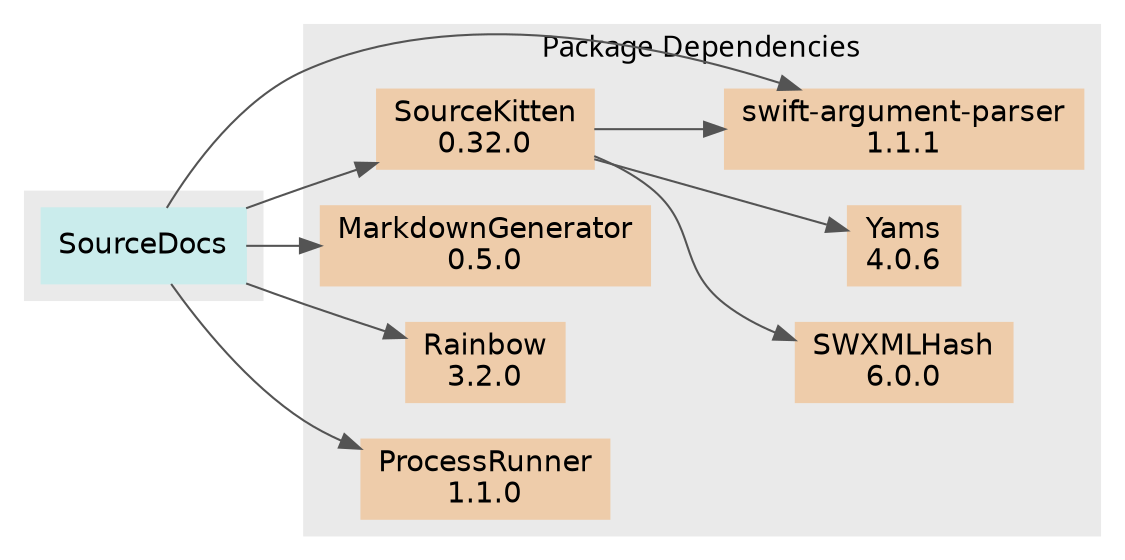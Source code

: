 digraph PackageDependencyGraph {
    rankdir = LR
    graph [fontname="Helvetica-light", style = filled, color = "#eaeaea"]
    node [shape=box, fontname="Helvetica", style=filled]
    edge [color="#545454"]

    subgraph clusterPackage {
        node [color="#caecec"]
        "SourceDocs"
    }

    subgraph clusterDependencies {
        label = "Package Dependencies"
        node [color="#eeccaa"]
        "SourceDocs" -> "swift-argument-parser\n1.1.1"
        "SourceDocs" -> "SourceKitten\n0.32.0"
        "SourceDocs" -> "MarkdownGenerator\n0.5.0"
        "SourceDocs" -> "Rainbow\n3.2.0"
        "SourceDocs" -> "ProcessRunner\n1.1.0"
        "SourceKitten\n0.32.0" -> "swift-argument-parser\n1.1.1"
        "SourceKitten\n0.32.0" -> "SWXMLHash\n6.0.0"
        "SourceKitten\n0.32.0" -> "Yams\n4.0.6"
    }
}